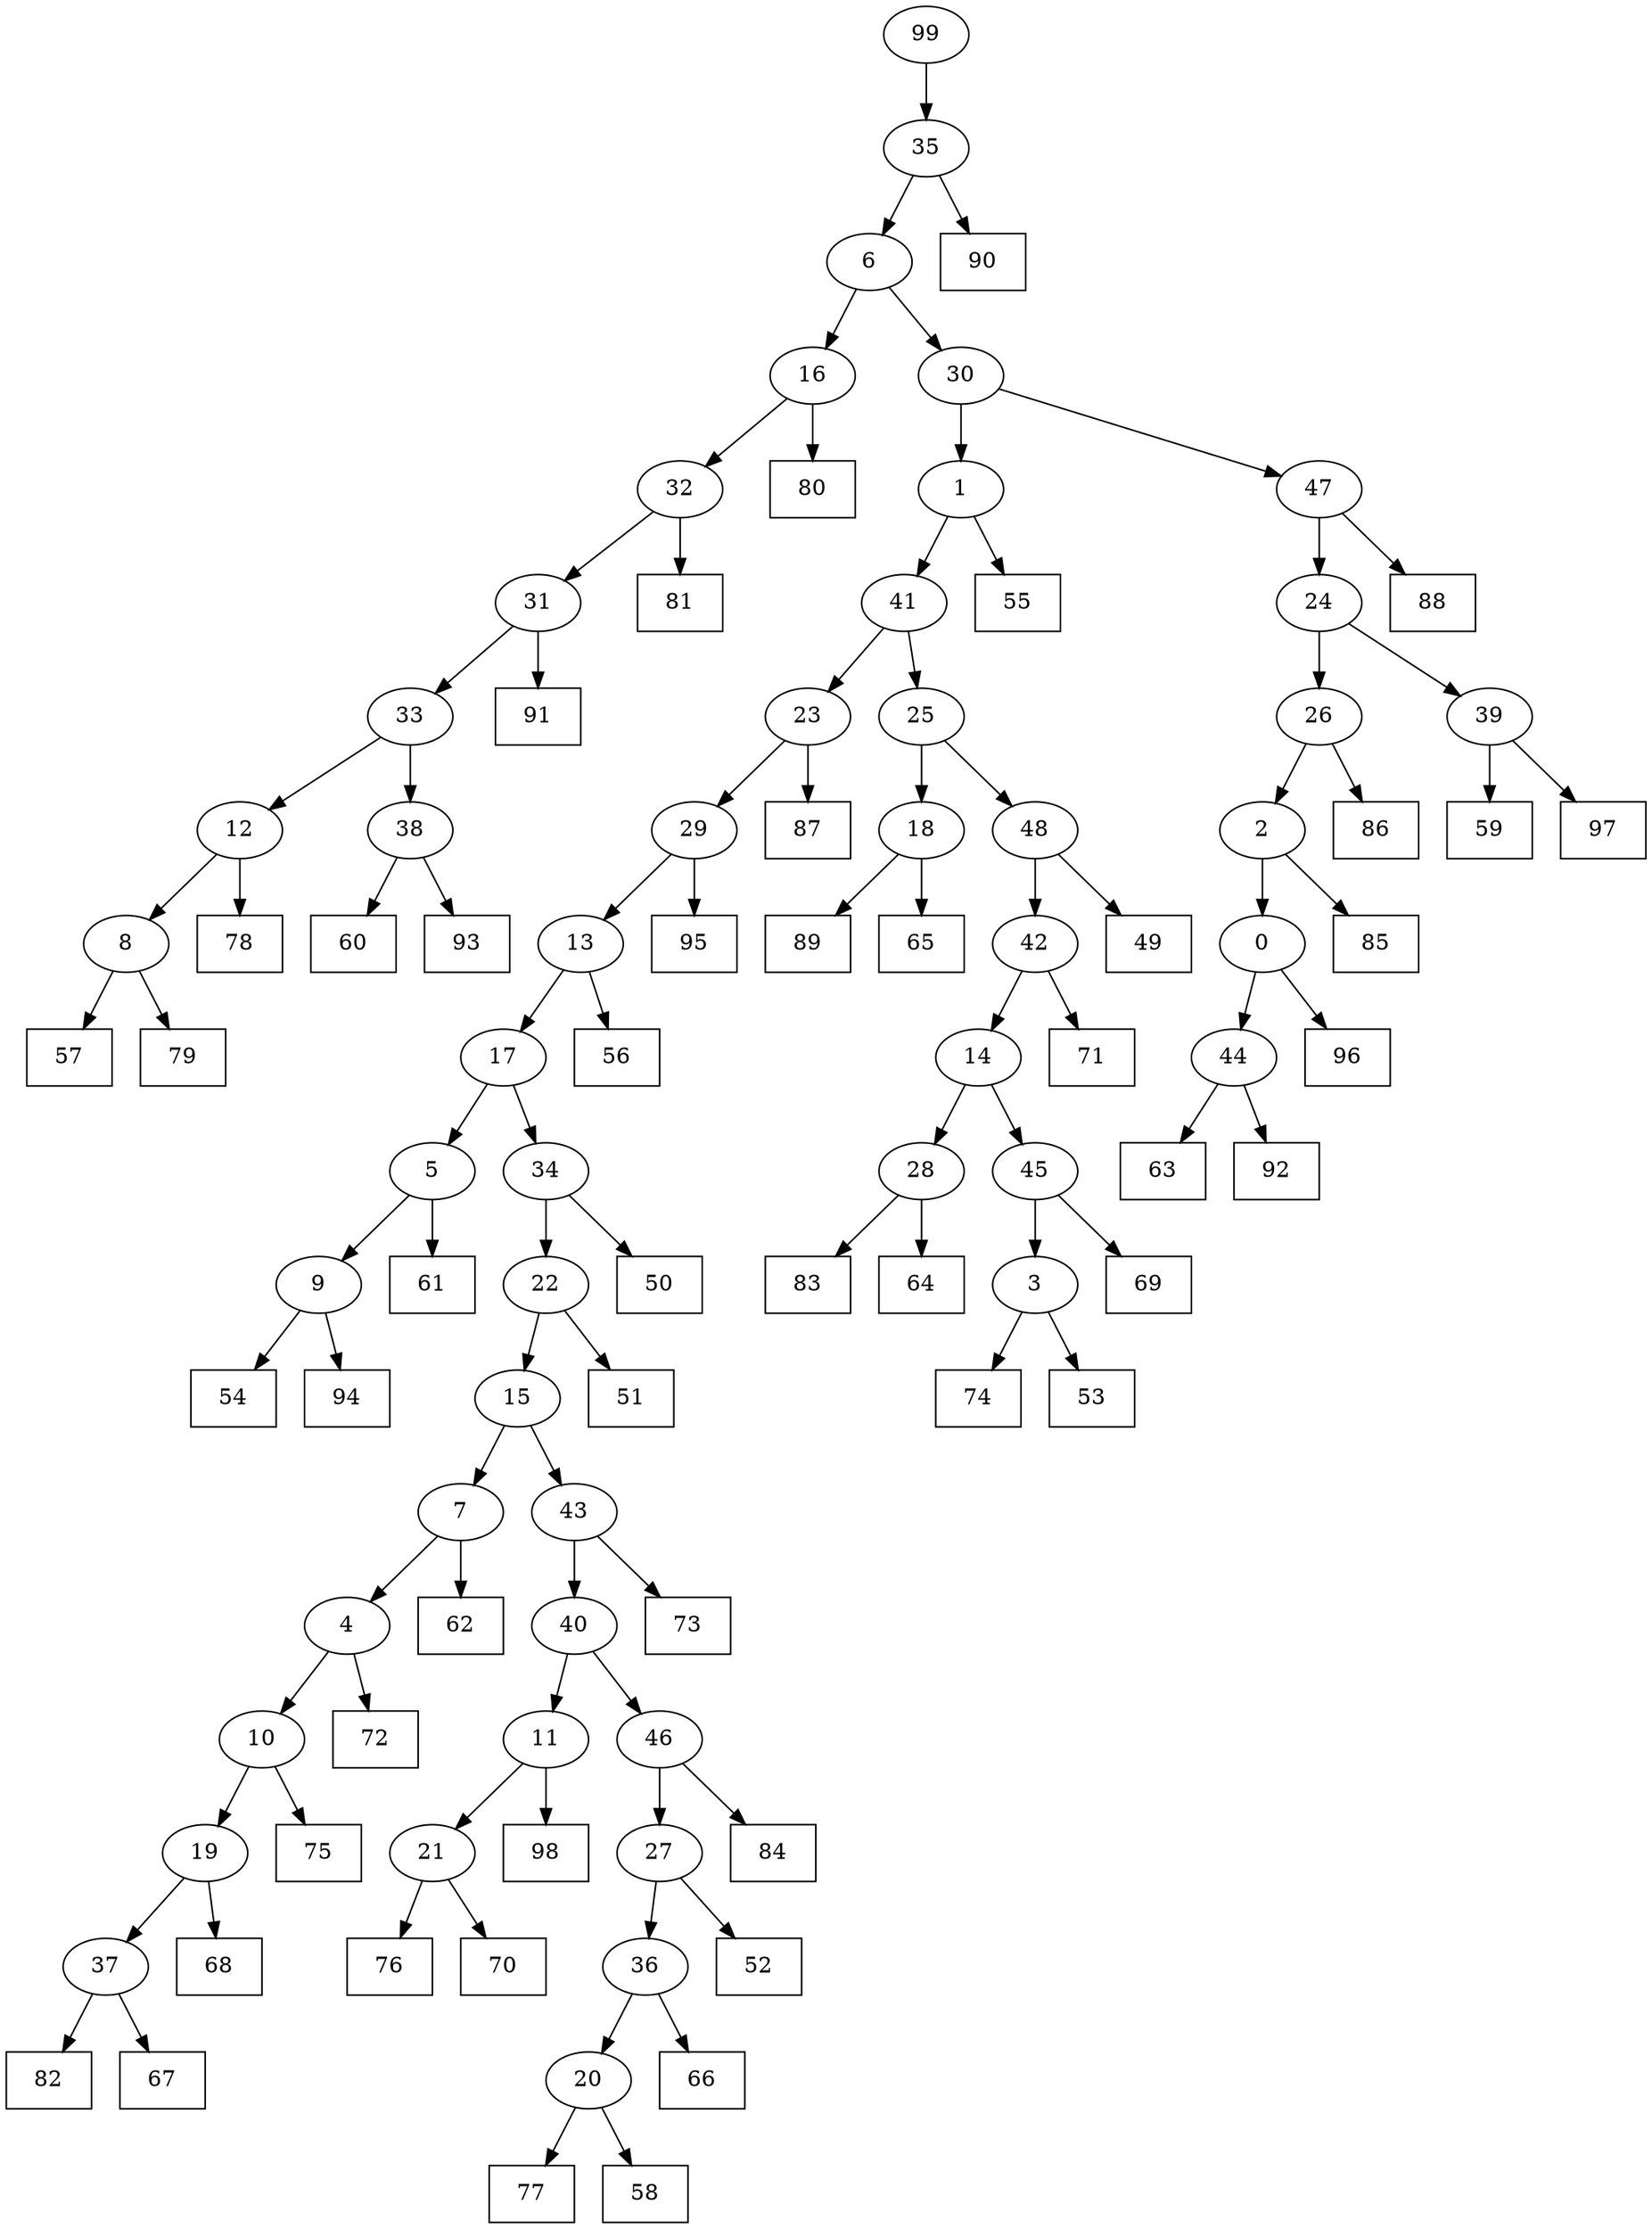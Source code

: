 digraph G {
0[label="0"];
1[label="1"];
2[label="2"];
3[label="3"];
4[label="4"];
5[label="5"];
6[label="6"];
7[label="7"];
8[label="8"];
9[label="9"];
10[label="10"];
11[label="11"];
12[label="12"];
13[label="13"];
14[label="14"];
15[label="15"];
16[label="16"];
17[label="17"];
18[label="18"];
19[label="19"];
20[label="20"];
21[label="21"];
22[label="22"];
23[label="23"];
24[label="24"];
25[label="25"];
26[label="26"];
27[label="27"];
28[label="28"];
29[label="29"];
30[label="30"];
31[label="31"];
32[label="32"];
33[label="33"];
34[label="34"];
35[label="35"];
36[label="36"];
37[label="37"];
38[label="38"];
39[label="39"];
40[label="40"];
41[label="41"];
42[label="42"];
43[label="43"];
44[label="44"];
45[label="45"];
46[label="46"];
47[label="47"];
48[label="48"];
49[shape=box,label="89"];
50[shape=box,label="59"];
51[shape=box,label="68"];
52[shape=box,label="57"];
53[shape=box,label="72"];
54[shape=box,label="54"];
55[shape=box,label="74"];
56[shape=box,label="55"];
57[shape=box,label="77"];
58[shape=box,label="82"];
59[shape=box,label="76"];
60[shape=box,label="94"];
61[shape=box,label="84"];
62[shape=box,label="78"];
63[shape=box,label="71"];
64[shape=box,label="50"];
65[shape=box,label="51"];
66[shape=box,label="60"];
67[shape=box,label="62"];
68[shape=box,label="80"];
69[shape=box,label="88"];
70[shape=box,label="97"];
71[shape=box,label="95"];
72[shape=box,label="81"];
73[shape=box,label="90"];
74[shape=box,label="67"];
75[shape=box,label="49"];
76[shape=box,label="65"];
77[shape=box,label="98"];
78[shape=box,label="52"];
79[shape=box,label="87"];
80[shape=box,label="69"];
81[shape=box,label="63"];
82[shape=box,label="61"];
83[shape=box,label="66"];
84[shape=box,label="83"];
85[shape=box,label="92"];
86[shape=box,label="93"];
87[shape=box,label="58"];
88[shape=box,label="64"];
89[shape=box,label="73"];
90[shape=box,label="91"];
91[shape=box,label="70"];
92[shape=box,label="75"];
93[shape=box,label="56"];
94[shape=box,label="85"];
95[shape=box,label="96"];
96[shape=box,label="53"];
97[shape=box,label="79"];
98[shape=box,label="86"];
99[label="99"];
2->94 ;
23->79 ;
22->65 ;
9->54 ;
11->77 ;
47->69 ;
42->63 ;
4->53 ;
46->61 ;
21->59 ;
29->71 ;
12->8 ;
26->2 ;
32->72 ;
28->88 ;
48->75 ;
99->35 ;
33->38 ;
38->66 ;
28->84 ;
7->67 ;
33->12 ;
14->28 ;
20->87 ;
14->45 ;
24->26 ;
10->19 ;
26->98 ;
45->3 ;
45->80 ;
20->57 ;
1->56 ;
48->42 ;
36->20 ;
11->21 ;
21->91 ;
0->95 ;
35->73 ;
31->33 ;
12->62 ;
22->15 ;
8->97 ;
19->37 ;
37->58 ;
42->14 ;
41->23 ;
31->90 ;
10->92 ;
43->40 ;
19->51 ;
5->82 ;
3->55 ;
41->25 ;
2->0 ;
18->76 ;
37->74 ;
47->24 ;
15->7 ;
9->60 ;
36->83 ;
35->6 ;
6->30 ;
34->64 ;
25->18 ;
7->4 ;
4->10 ;
44->85 ;
30->47 ;
27->78 ;
39->50 ;
13->17 ;
15->43 ;
43->89 ;
18->49 ;
24->39 ;
39->70 ;
13->93 ;
46->27 ;
27->36 ;
3->96 ;
17->34 ;
34->22 ;
16->68 ;
23->29 ;
29->13 ;
8->52 ;
32->31 ;
25->48 ;
0->44 ;
44->81 ;
40->46 ;
6->16 ;
16->32 ;
40->11 ;
30->1 ;
1->41 ;
38->86 ;
17->5 ;
5->9 ;
}
